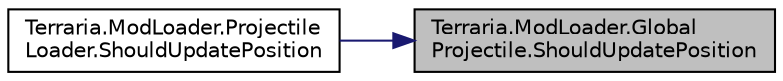 digraph "Terraria.ModLoader.GlobalProjectile.ShouldUpdatePosition"
{
 // LATEX_PDF_SIZE
  edge [fontname="Helvetica",fontsize="10",labelfontname="Helvetica",labelfontsize="10"];
  node [fontname="Helvetica",fontsize="10",shape=record];
  rankdir="RL";
  Node1 [label="Terraria.ModLoader.Global\lProjectile.ShouldUpdatePosition",height=0.2,width=0.4,color="black", fillcolor="grey75", style="filled", fontcolor="black",tooltip="Whether or not the given projectile should update its position based on factors such as its velocity,..."];
  Node1 -> Node2 [dir="back",color="midnightblue",fontsize="10",style="solid",fontname="Helvetica"];
  Node2 [label="Terraria.ModLoader.Projectile\lLoader.ShouldUpdatePosition",height=0.2,width=0.4,color="black", fillcolor="white", style="filled",URL="$class_terraria_1_1_mod_loader_1_1_projectile_loader.html#a089fe52161239bbbed157d654e7097f0",tooltip=" "];
}
